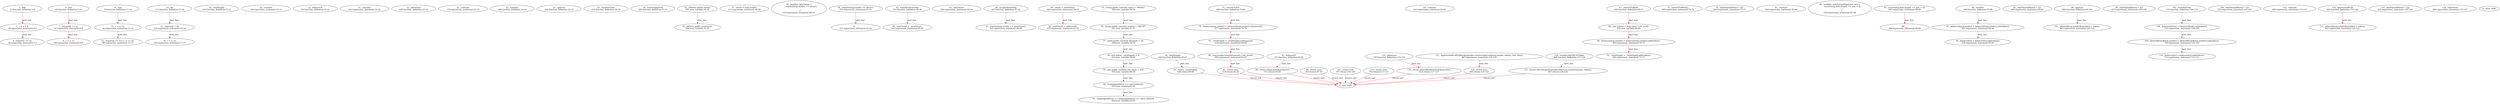 digraph  {
12 [label="2_ add\n12-function_definition-3-6", type_label=function_definition];
30 [label="3_ c = a + b;\n30-expression_statement-4-4", type_label=expression_statement];
36 [label="4_ require(c >= a);\n36-expression_statement-5-5", type_label=expression_statement];
43 [label="6_ sub\n43-function_definition-7-10", type_label=function_definition];
61 [label="7_ require(b <= a);\n61-expression_statement-8-8", type_label=expression_statement];
68 [label="8_ c = a - b;\n68-expression_statement-9-9", type_label=expression_statement];
74 [label="10_ mul\n74-function_definition-11-14", type_label=function_definition];
92 [label="11_ c = a * b;\n92-expression_statement-12-12", type_label=expression_statement];
98 [label="12_ require(a == 0 || c / a == b);\n98-expression_statement-13-13", type_label=expression_statement];
111 [label="14_ div\n111-function_definition-15-18", type_label=function_definition];
129 [label="15_ require(b > 0);\n129-expression_statement-16-16", type_label=expression_statement];
136 [label="16_ c = a / b;\n136-expression_statement-17-17", type_label=expression_statement];
145 [label="20_ totalSupply\n145-function_definition-21-21", type_label=function_definition];
148 [label="20_ constant\n148-expression_statement-21-21", type_label=expression_statement];
154 [label="21_ balanceOf\n154-function_definition-22-22", type_label=function_definition];
161 [label="21_ constant\n161-expression_statement-22-22", type_label=expression_statement];
168 [label="22_ allowance\n168-function_definition-23-23", type_label=function_definition];
179 [label="22_ constant\n179-expression_statement-23-23", type_label=expression_statement];
186 [label="23_ transfer\n186-function_definition-24-24", type_label=function_definition];
202 [label="24_ approve\n202-function_definition-25-25", type_label=function_definition];
218 [label="25_ transferFrom\n218-function_definition-26-26", type_label=function_definition];
269 [label="30_ receiveApproval\n269-function_definition-31-31", type_label=function_definition];
291 [label="33_ address public owner;\n291-new_variable-34-34", type_label=new_variable];
296 [label="34_ address public newOwner;\n296-new_variable-35-35", type_label=new_variable];
313 [label="37_ owner = msg.sender;\n313-expression_statement-38-38", type_label=expression_statement];
319 [label="39_ modifier onlyOwner {\n        require(msg.sender == owner);\n        _;\n    }\n319-expression_statement-40-43", type_label=expression_statement];
322 [label="40_ require(msg.sender == owner);\n322-expression_statement-41-41", type_label=expression_statement];
331 [label="41_ _;\n331-expression_statement-42-42", type_label=expression_statement];
333 [label="43_ transferOwnership\n333-function_definition-44-46", type_label=function_definition];
340 [label="43_ onlyOwner\n340-expression_statement-44-44", type_label=expression_statement];
343 [label="44_ newOwner = _newOwner;\n343-expression_statement-45-45", type_label=expression_statement];
347 [label="46_ acceptOwnership\n347-function_definition-47-52", type_label=function_definition];
351 [label="47_ require(msg.sender == newOwner);\n351-expression_statement-48-48", type_label=expression_statement];
366 [label="49_ owner = newOwner;\n366-expression_statement-50-50", type_label=expression_statement];
370 [label="50_ newOwner = address(0);\n370-expression_statement-51-51", type_label=expression_statement];
390 [label="55_ string public constant name = \"Metha\";\n390-new_variable-56-56", type_label=new_variable];
397 [label="56_ string public constant symbol = \"METH\";\n397-new_variable-57-57", type_label=new_variable];
404 [label="57_ uint8 public constant decimals = 18;\n404-new_variable-58-58", type_label=new_variable];
410 [label="58_ uint public _totalSupply = 0;\n410-new_variable-59-59", type_label=new_variable];
416 [label="59_ uint public constant eth_meth = 100;\n416-new_variable-60-60", type_label=new_variable];
422 [label="60_ mapping(address => uint) balances;\n422-new_variable-61-61", type_label=new_variable];
428 [label="61_ mapping(address => mapping(address => uint)) allowed;\n428-new_variable-62-62", type_label=new_variable];
438 [label="64_ totalSupply\n438-function_definition-65-67", type_label=function_definition];
441 [label="64_ constant\n441-expression_statement-65-65", type_label=expression_statement];
448 [label="65_ return _totalSupply;\n448-return-66-66", type_label=return];
450 [label="67_ convertToMeth\n450-function_definition-68-72", type_label=function_definition];
455 [label="68_ uint tokens = msg.value * eth_meth;\n455-new_variable-69-69", type_label=new_variable];
465 [label="69_ balances[msg.sender] = balances[msg.sender].add(tokens);\n465-expression_statement-70-70", type_label=expression_statement];
482 [label="70_ _totalSupply = _totalSupply.add(tokens);\n482-expression_statement-71-71", type_label=expression_statement];
495 [label="73_ convertToMeth();\n495-expression_statement-74-74", type_label=expression_statement];
498 [label="75_ convertToEth\n498-function_definition-76-83", type_label=function_definition];
505 [label="76_ onlyPayloadSize(1 * 32)\n505-expression_statement-77-77", type_label=expression_statement];
517 [label="78_ balances[msg.sender] = balances[msg.sender].sub(amount);\n517-expression_statement-79-79", type_label=expression_statement];
534 [label="79_ _totalSupply = _totalSupply.sub(amount);\n534-expression_statement-80-80", type_label=expression_statement];
543 [label="80_ msg.sender.transfer(amount / eth_meth);\n543-expression_statement-81-81", type_label=expression_statement];
554 [label="81_ return true;\n554-return-82-82", type_label=return];
557 [label="83_ balanceOf\n557-function_definition-84-86", type_label=function_definition];
564 [label="83_ constant\n564-expression_statement-84-84", type_label=expression_statement];
572 [label="84_ return balances[tokenOwner];\n572-return-85-85", type_label=return];
576 [label="86_ modifier onlyPayloadSize(uint size) {\n         assert(msg.data.length >= size + 4);\n         _;\n     }\n576-expression_statement-87-90", type_label=expression_statement];
583 [label="87_ assert(msg.data.length >= size + 4);\n583-expression_statement-88-88", type_label=expression_statement];
596 [label="88_ _;\n596-expression_statement-89-89", type_label=expression_statement];
598 [label="90_ transfer\n598-function_definition-91-98", type_label=function_definition];
609 [label="91_ onlyPayloadSize(2 * 32)\n609-expression_statement-92-92", type_label=expression_statement];
621 [label="93_ balances[msg.sender] = balances[msg.sender].sub(tokens);\n621-expression_statement-94-94", type_label=expression_statement];
638 [label="94_ balances[to] = balances[to].add(tokens);\n638-expression_statement-95-95", type_label=expression_statement];
661 [label="96_ return true;\n661-return-97-97", type_label=return];
664 [label="98_ approve\n664-function_definition-99-105", type_label=function_definition];
675 [label="99_ onlyPayloadSize(2 * 32)\n675-expression_statement-100-100", type_label=expression_statement];
687 [label="101_ allowed[msg.sender][spender] = tokens;\n687-expression_statement-102-102", type_label=expression_statement];
707 [label="103_ return true;\n707-return-104-104", type_label=return];
710 [label="105_ transferFrom\n710-function_definition-106-114", type_label=function_definition];
725 [label="106_ onlyPayloadSize(3 * 32)\n725-expression_statement-107-107", type_label=expression_statement];
737 [label="108_ balances[from] = balances[from].sub(tokens);\n737-expression_statement-109-109", type_label=expression_statement];
750 [label="109_ allowed[from][msg.sender] = allowed[from][msg.sender].sub(tokens);\n750-expression_statement-110-110", type_label=expression_statement];
771 [label="110_ balances[to] = balances[to].add(tokens);\n771-expression_statement-111-111", type_label=expression_statement];
792 [label="112_ return true;\n792-return-113-113", type_label=return];
795 [label="114_ allowance\n795-function_definition-115-118", type_label=function_definition];
806 [label="114_ constant\n806-expression_statement-115-115", type_label=expression_statement];
814 [label="116_ return allowed[tokenOwner][spender];\n814-return-117-117", type_label=return];
820 [label="118_ approveAndCall\n820-function_definition-119-126", type_label=function_definition];
835 [label="119_ onlyPayloadSize(3 * 32)\n835-expression_statement-120-120", type_label=expression_statement];
847 [label="121_ allowed[msg.sender][spender] = tokens;\n847-expression_statement-122-122", type_label=expression_statement];
867 [label="123_ ApproveAndCallFallBack(spender).receiveApproval(msg.sender, tokens, this, data);\n867-expression_statement-124-124", type_label=expression_statement];
885 [label="124_ return true;\n885-return-125-125", type_label=return];
888 [label="126_ transferAnyERC20Token\n888-function_definition-127-129", type_label=function_definition];
899 [label="126_ onlyOwner\n899-expression_statement-127-127", type_label=expression_statement];
907 [label="127_ return ERC20Interface(tokenAddress).transfer(owner, tokens);\n907-return-128-128", type_label=return];
1 [label="0_ start_node", type_label=start];
2 [label="0_ exit_node", type_label=exit];
12 -> 30  [color=red, controlflow_type=next_line, edge_type=CFG_edge, key=0, label=next_line];
30 -> 36  [color=red, controlflow_type=next_line, edge_type=CFG_edge, key=0, label=next_line];
43 -> 61  [color=red, controlflow_type=next_line, edge_type=CFG_edge, key=0, label=next_line];
61 -> 68  [color=red, controlflow_type=next_line, edge_type=CFG_edge, key=0, label=next_line];
74 -> 92  [color=red, controlflow_type=next_line, edge_type=CFG_edge, key=0, label=next_line];
92 -> 98  [color=red, controlflow_type=next_line, edge_type=CFG_edge, key=0, label=next_line];
111 -> 129  [color=red, controlflow_type=next_line, edge_type=CFG_edge, key=0, label=next_line];
129 -> 136  [color=red, controlflow_type=next_line, edge_type=CFG_edge, key=0, label=next_line];
291 -> 296  [color=red, controlflow_type=next_line, edge_type=CFG_edge, key=0, label=next_line];
322 -> 331  [color=red, controlflow_type=next_line, edge_type=CFG_edge, key=0, label=next_line];
333 -> 343  [color=red, controlflow_type=next_line, edge_type=CFG_edge, key=0, label=next_line];
347 -> 351  [color=red, controlflow_type=next_line, edge_type=CFG_edge, key=0, label=next_line];
366 -> 370  [color=red, controlflow_type=next_line, edge_type=CFG_edge, key=0, label=next_line];
390 -> 397  [color=red, controlflow_type=next_line, edge_type=CFG_edge, key=0, label=next_line];
397 -> 404  [color=red, controlflow_type=next_line, edge_type=CFG_edge, key=0, label=next_line];
404 -> 410  [color=red, controlflow_type=next_line, edge_type=CFG_edge, key=0, label=next_line];
410 -> 416  [color=red, controlflow_type=next_line, edge_type=CFG_edge, key=0, label=next_line];
416 -> 422  [color=red, controlflow_type=next_line, edge_type=CFG_edge, key=0, label=next_line];
422 -> 428  [color=red, controlflow_type=next_line, edge_type=CFG_edge, key=0, label=next_line];
438 -> 448  [color=red, controlflow_type=next_line, edge_type=CFG_edge, key=0, label=next_line];
448 -> 2  [color=red, controlflow_type=return_exit, edge_type=CFG_edge, key=0, label=return_exit];
450 -> 455  [color=red, controlflow_type=next_line, edge_type=CFG_edge, key=0, label=next_line];
455 -> 465  [color=red, controlflow_type=next_line, edge_type=CFG_edge, key=0, label=next_line];
465 -> 482  [color=red, controlflow_type=next_line, edge_type=CFG_edge, key=0, label=next_line];
498 -> 517  [color=red, controlflow_type=next_line, edge_type=CFG_edge, key=0, label=next_line];
517 -> 534  [color=red, controlflow_type=next_line, edge_type=CFG_edge, key=0, label=next_line];
534 -> 543  [color=red, controlflow_type=next_line, edge_type=CFG_edge, key=0, label=next_line];
543 -> 554  [color=red, controlflow_type=next_line, edge_type=CFG_edge, key=0, label=next_line];
554 -> 2  [color=red, controlflow_type=return_exit, edge_type=CFG_edge, key=0, label=return_exit];
557 -> 572  [color=red, controlflow_type=next_line, edge_type=CFG_edge, key=0, label=next_line];
572 -> 2  [color=red, controlflow_type=return_exit, edge_type=CFG_edge, key=0, label=return_exit];
583 -> 596  [color=red, controlflow_type=next_line, edge_type=CFG_edge, key=0, label=next_line];
598 -> 621  [color=red, controlflow_type=next_line, edge_type=CFG_edge, key=0, label=next_line];
621 -> 638  [color=red, controlflow_type=next_line, edge_type=CFG_edge, key=0, label=next_line];
661 -> 2  [color=red, controlflow_type=return_exit, edge_type=CFG_edge, key=0, label=return_exit];
664 -> 687  [color=red, controlflow_type=next_line, edge_type=CFG_edge, key=0, label=next_line];
707 -> 2  [color=red, controlflow_type=return_exit, edge_type=CFG_edge, key=0, label=return_exit];
710 -> 737  [color=red, controlflow_type=next_line, edge_type=CFG_edge, key=0, label=next_line];
737 -> 750  [color=red, controlflow_type=next_line, edge_type=CFG_edge, key=0, label=next_line];
750 -> 771  [color=red, controlflow_type=next_line, edge_type=CFG_edge, key=0, label=next_line];
792 -> 2  [color=red, controlflow_type=return_exit, edge_type=CFG_edge, key=0, label=return_exit];
795 -> 814  [color=red, controlflow_type=next_line, edge_type=CFG_edge, key=0, label=next_line];
814 -> 2  [color=red, controlflow_type=return_exit, edge_type=CFG_edge, key=0, label=return_exit];
820 -> 847  [color=red, controlflow_type=next_line, edge_type=CFG_edge, key=0, label=next_line];
867 -> 885  [color=red, controlflow_type=next_line, edge_type=CFG_edge, key=0, label=next_line];
885 -> 2  [color=red, controlflow_type=return_exit, edge_type=CFG_edge, key=0, label=return_exit];
888 -> 907  [color=red, controlflow_type=next_line, edge_type=CFG_edge, key=0, label=next_line];
907 -> 2  [color=red, controlflow_type=return_exit, edge_type=CFG_edge, key=0, label=return_exit];
}
